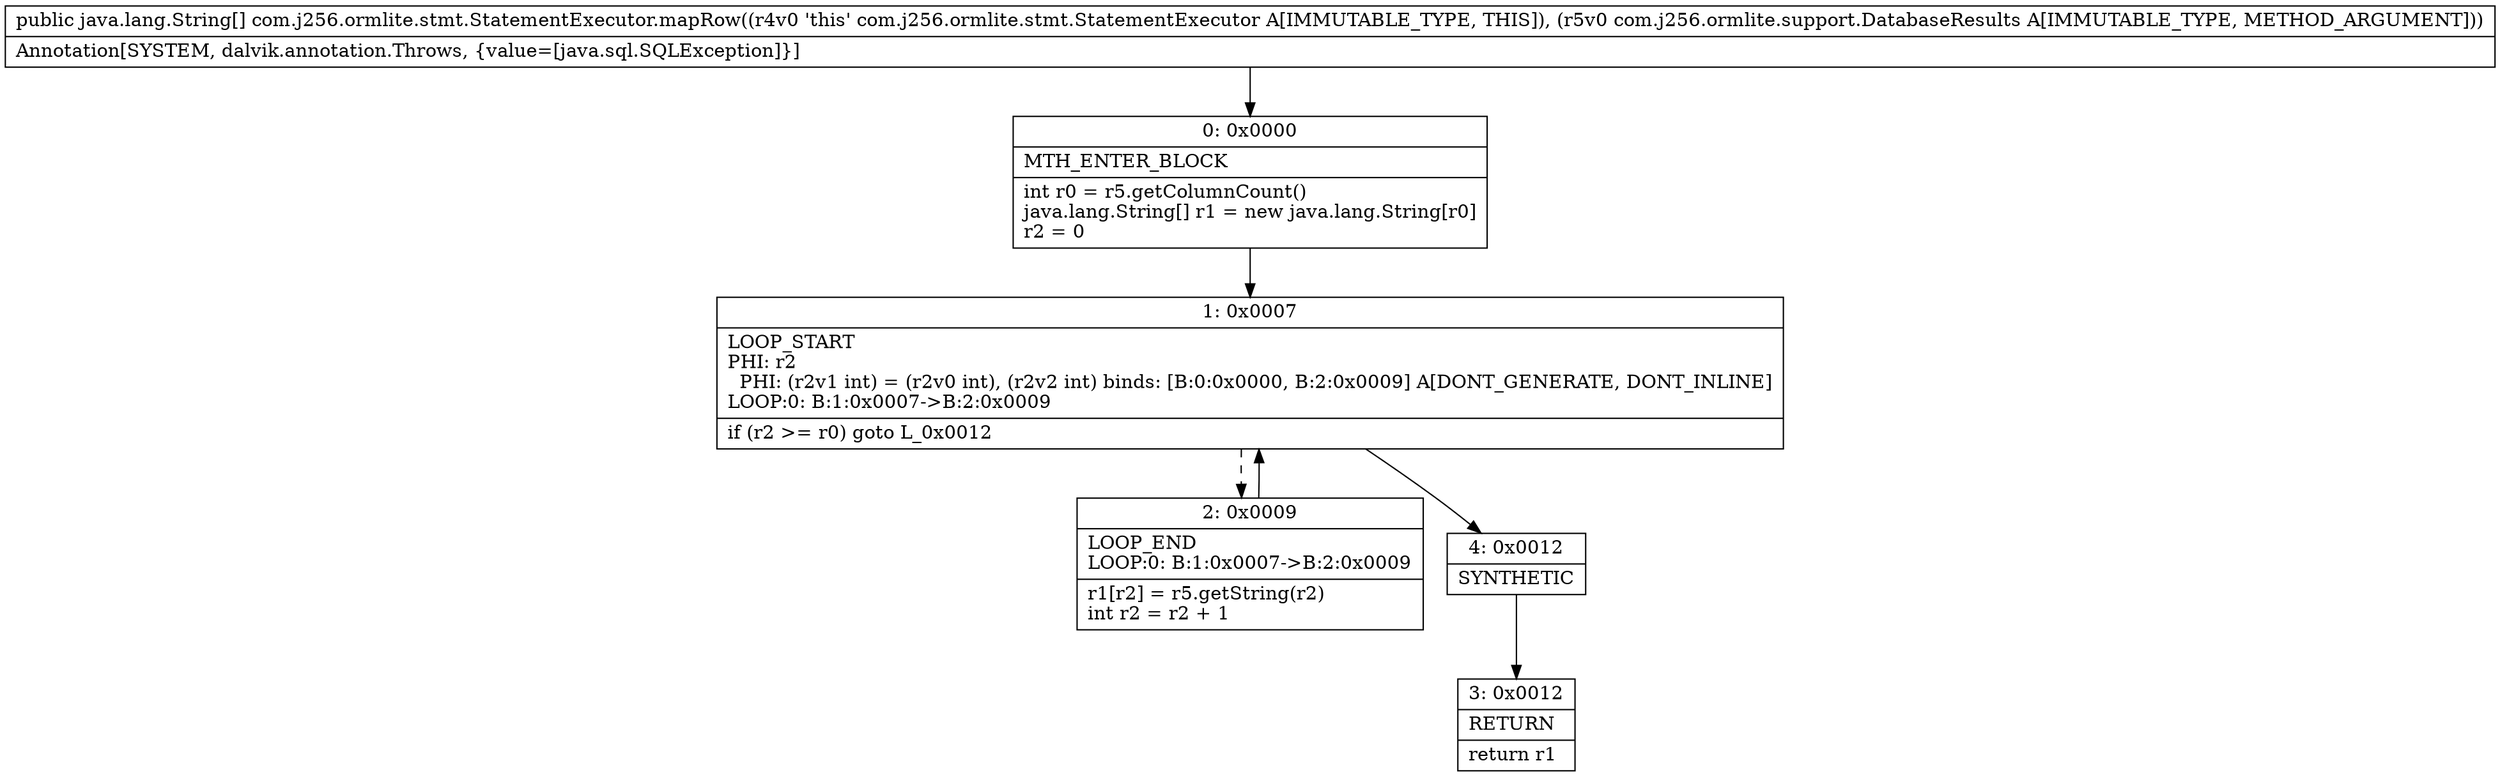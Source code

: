 digraph "CFG forcom.j256.ormlite.stmt.StatementExecutor.mapRow(Lcom\/j256\/ormlite\/support\/DatabaseResults;)[Ljava\/lang\/String;" {
Node_0 [shape=record,label="{0\:\ 0x0000|MTH_ENTER_BLOCK\l|int r0 = r5.getColumnCount()\ljava.lang.String[] r1 = new java.lang.String[r0]\lr2 = 0\l}"];
Node_1 [shape=record,label="{1\:\ 0x0007|LOOP_START\lPHI: r2 \l  PHI: (r2v1 int) = (r2v0 int), (r2v2 int) binds: [B:0:0x0000, B:2:0x0009] A[DONT_GENERATE, DONT_INLINE]\lLOOP:0: B:1:0x0007\-\>B:2:0x0009\l|if (r2 \>= r0) goto L_0x0012\l}"];
Node_2 [shape=record,label="{2\:\ 0x0009|LOOP_END\lLOOP:0: B:1:0x0007\-\>B:2:0x0009\l|r1[r2] = r5.getString(r2)\lint r2 = r2 + 1\l}"];
Node_3 [shape=record,label="{3\:\ 0x0012|RETURN\l|return r1\l}"];
Node_4 [shape=record,label="{4\:\ 0x0012|SYNTHETIC\l}"];
MethodNode[shape=record,label="{public java.lang.String[] com.j256.ormlite.stmt.StatementExecutor.mapRow((r4v0 'this' com.j256.ormlite.stmt.StatementExecutor A[IMMUTABLE_TYPE, THIS]), (r5v0 com.j256.ormlite.support.DatabaseResults A[IMMUTABLE_TYPE, METHOD_ARGUMENT]))  | Annotation[SYSTEM, dalvik.annotation.Throws, \{value=[java.sql.SQLException]\}]\l}"];
MethodNode -> Node_0;
Node_0 -> Node_1;
Node_1 -> Node_2[style=dashed];
Node_1 -> Node_4;
Node_2 -> Node_1;
Node_4 -> Node_3;
}

